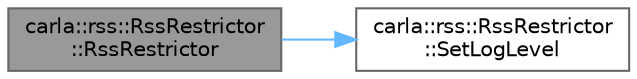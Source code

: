 digraph "carla::rss::RssRestrictor::RssRestrictor"
{
 // INTERACTIVE_SVG=YES
 // LATEX_PDF_SIZE
  bgcolor="transparent";
  edge [fontname=Helvetica,fontsize=10,labelfontname=Helvetica,labelfontsize=10];
  node [fontname=Helvetica,fontsize=10,shape=box,height=0.2,width=0.4];
  rankdir="LR";
  Node1 [id="Node000001",label="carla::rss::RssRestrictor\l::RssRestrictor",height=0.2,width=0.4,color="gray40", fillcolor="grey60", style="filled", fontcolor="black",tooltip="constructor"];
  Node1 -> Node2 [id="edge1_Node000001_Node000002",color="steelblue1",style="solid",tooltip=" "];
  Node2 [id="Node000002",label="carla::rss::RssRestrictor\l::SetLogLevel",height=0.2,width=0.4,color="grey40", fillcolor="white", style="filled",URL="$d9/deb/classcarla_1_1rss_1_1RssRestrictor.html#ad07c3bf553c0b9f1acc94f1a20f41b34",tooltip=" "];
}
